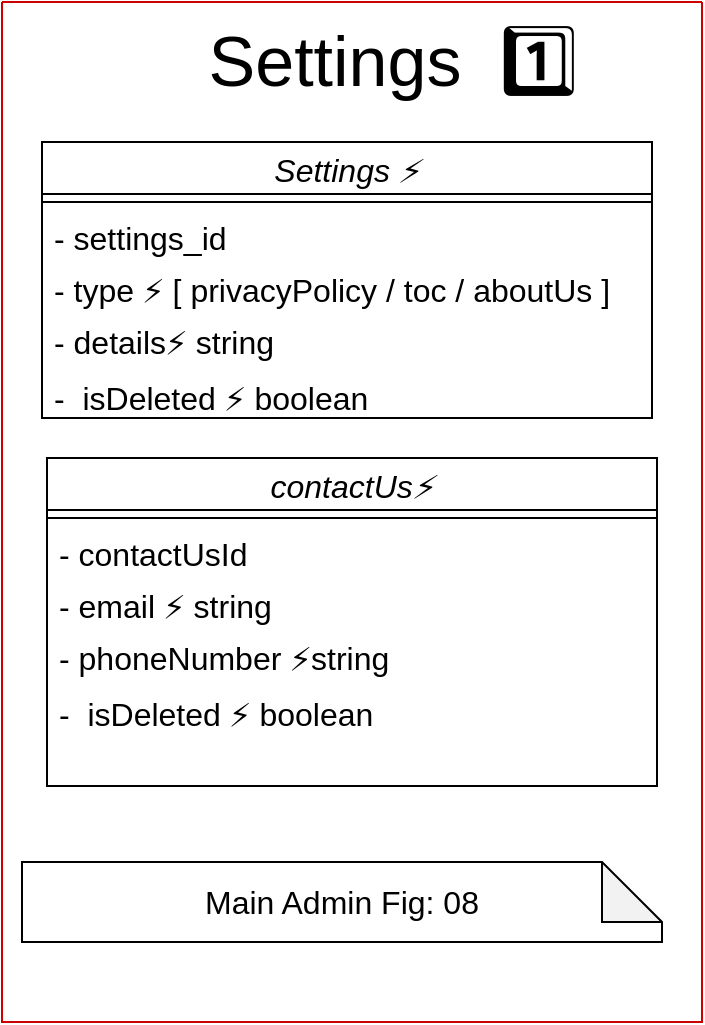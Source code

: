 <mxfile>
    <diagram id="pSlrKj94XbHBtU99Xq5c" name="Page-1">
        <mxGraphModel dx="1383" dy="-1508" grid="1" gridSize="10" guides="1" tooltips="1" connect="1" arrows="1" fold="1" page="1" pageScale="1" pageWidth="850" pageHeight="1100" math="0" shadow="0">
            <root>
                <mxCell id="0"/>
                <mxCell id="1" parent="0"/>
                <mxCell id="2" value="" style="swimlane;startSize=0;strokeColor=#CC0000;" vertex="1" parent="1">
                    <mxGeometry x="425" y="2210" width="350" height="510" as="geometry">
                        <mxRectangle x="480" y="1600" width="50" height="40" as="alternateBounds"/>
                    </mxGeometry>
                </mxCell>
                <mxCell id="3" value="Settings&amp;nbsp; 1️⃣" style="text;html=1;align=center;verticalAlign=middle;resizable=0;points=[];autosize=1;strokeColor=none;fillColor=none;fontSize=35;rotation=0;" vertex="1" parent="2">
                    <mxGeometry x="90" y="-1" width="210" height="60" as="geometry"/>
                </mxCell>
                <mxCell id="4" value="Settings ⚡" style="swimlane;fontStyle=2;align=center;verticalAlign=middle;childLayout=stackLayout;horizontal=1;startSize=26;horizontalStack=0;resizeParent=1;resizeLast=0;collapsible=1;marginBottom=0;rounded=0;shadow=0;strokeWidth=1;fontSize=16;" vertex="1" parent="2">
                    <mxGeometry x="20" y="70" width="305" height="138" as="geometry">
                        <mxRectangle x="25" y="101.5" width="160" height="26" as="alternateBounds"/>
                    </mxGeometry>
                </mxCell>
                <mxCell id="5" value="" style="line;html=1;strokeWidth=1;align=left;verticalAlign=middle;spacingTop=-1;spacingLeft=3;spacingRight=3;rotatable=0;labelPosition=right;points=[];portConstraint=eastwest;fontSize=16;" vertex="1" parent="4">
                    <mxGeometry y="26" width="305" height="8" as="geometry"/>
                </mxCell>
                <mxCell id="6" value="- settings_id" style="text;align=left;verticalAlign=middle;spacingLeft=4;spacingRight=4;overflow=hidden;rotatable=0;points=[[0,0.5],[1,0.5]];portConstraint=eastwest;fontSize=16;" vertex="1" parent="4">
                    <mxGeometry y="34" width="305" height="26" as="geometry"/>
                </mxCell>
                <mxCell id="7" value="- type ⚡ [ privacyPolicy / toc / aboutUs ]" style="text;align=left;verticalAlign=middle;spacingLeft=4;spacingRight=4;overflow=hidden;rotatable=0;points=[[0,0.5],[1,0.5]];portConstraint=eastwest;fontSize=16;" vertex="1" parent="4">
                    <mxGeometry y="60" width="305" height="26" as="geometry"/>
                </mxCell>
                <mxCell id="8" value="- details⚡ string" style="text;align=left;verticalAlign=middle;spacingLeft=4;spacingRight=4;overflow=hidden;rotatable=0;points=[[0,0.5],[1,0.5]];portConstraint=eastwest;fontSize=16;" vertex="1" parent="4">
                    <mxGeometry y="86" width="305" height="26" as="geometry"/>
                </mxCell>
                <mxCell id="9" value="-  isDeleted ⚡ boolean" style="text;align=left;verticalAlign=top;spacingLeft=4;spacingRight=4;overflow=hidden;rotatable=0;points=[[0,0.5],[1,0.5]];portConstraint=eastwest;fontSize=16;" vertex="1" parent="4">
                    <mxGeometry y="112" width="305" height="26" as="geometry"/>
                </mxCell>
                <mxCell id="10" value="contactUs⚡" style="swimlane;fontStyle=2;align=center;verticalAlign=middle;childLayout=stackLayout;horizontal=1;startSize=26;horizontalStack=0;resizeParent=1;resizeLast=0;collapsible=1;marginBottom=0;rounded=0;shadow=0;strokeWidth=1;fontSize=16;" vertex="1" parent="2">
                    <mxGeometry x="22.5" y="228" width="305" height="164" as="geometry">
                        <mxRectangle x="25" y="101.5" width="160" height="26" as="alternateBounds"/>
                    </mxGeometry>
                </mxCell>
                <mxCell id="11" value="" style="line;html=1;strokeWidth=1;align=left;verticalAlign=middle;spacingTop=-1;spacingLeft=3;spacingRight=3;rotatable=0;labelPosition=right;points=[];portConstraint=eastwest;fontSize=16;" vertex="1" parent="10">
                    <mxGeometry y="26" width="305" height="8" as="geometry"/>
                </mxCell>
                <mxCell id="12" value="- contactUsId" style="text;align=left;verticalAlign=middle;spacingLeft=4;spacingRight=4;overflow=hidden;rotatable=0;points=[[0,0.5],[1,0.5]];portConstraint=eastwest;fontSize=16;" vertex="1" parent="10">
                    <mxGeometry y="34" width="305" height="26" as="geometry"/>
                </mxCell>
                <mxCell id="13" value="- email ⚡ string" style="text;align=left;verticalAlign=middle;spacingLeft=4;spacingRight=4;overflow=hidden;rotatable=0;points=[[0,0.5],[1,0.5]];portConstraint=eastwest;fontSize=16;" vertex="1" parent="10">
                    <mxGeometry y="60" width="305" height="26" as="geometry"/>
                </mxCell>
                <mxCell id="14" value="- phoneNumber ⚡string" style="text;align=left;verticalAlign=middle;spacingLeft=4;spacingRight=4;overflow=hidden;rotatable=0;points=[[0,0.5],[1,0.5]];portConstraint=eastwest;fontSize=16;" vertex="1" parent="10">
                    <mxGeometry y="86" width="305" height="26" as="geometry"/>
                </mxCell>
                <mxCell id="15" value="-  isDeleted ⚡ boolean" style="text;align=left;verticalAlign=top;spacingLeft=4;spacingRight=4;overflow=hidden;rotatable=0;points=[[0,0.5],[1,0.5]];portConstraint=eastwest;fontSize=16;" vertex="1" parent="10">
                    <mxGeometry y="112" width="305" height="26" as="geometry"/>
                </mxCell>
                <mxCell id="16" value="&lt;div&gt;Main Admin Fig: 08&lt;/div&gt;" style="shape=note;whiteSpace=wrap;html=1;backgroundOutline=1;darkOpacity=0.05;fontSize=16;" vertex="1" parent="2">
                    <mxGeometry x="10" y="430" width="320" height="40" as="geometry"/>
                </mxCell>
            </root>
        </mxGraphModel>
    </diagram>
</mxfile>